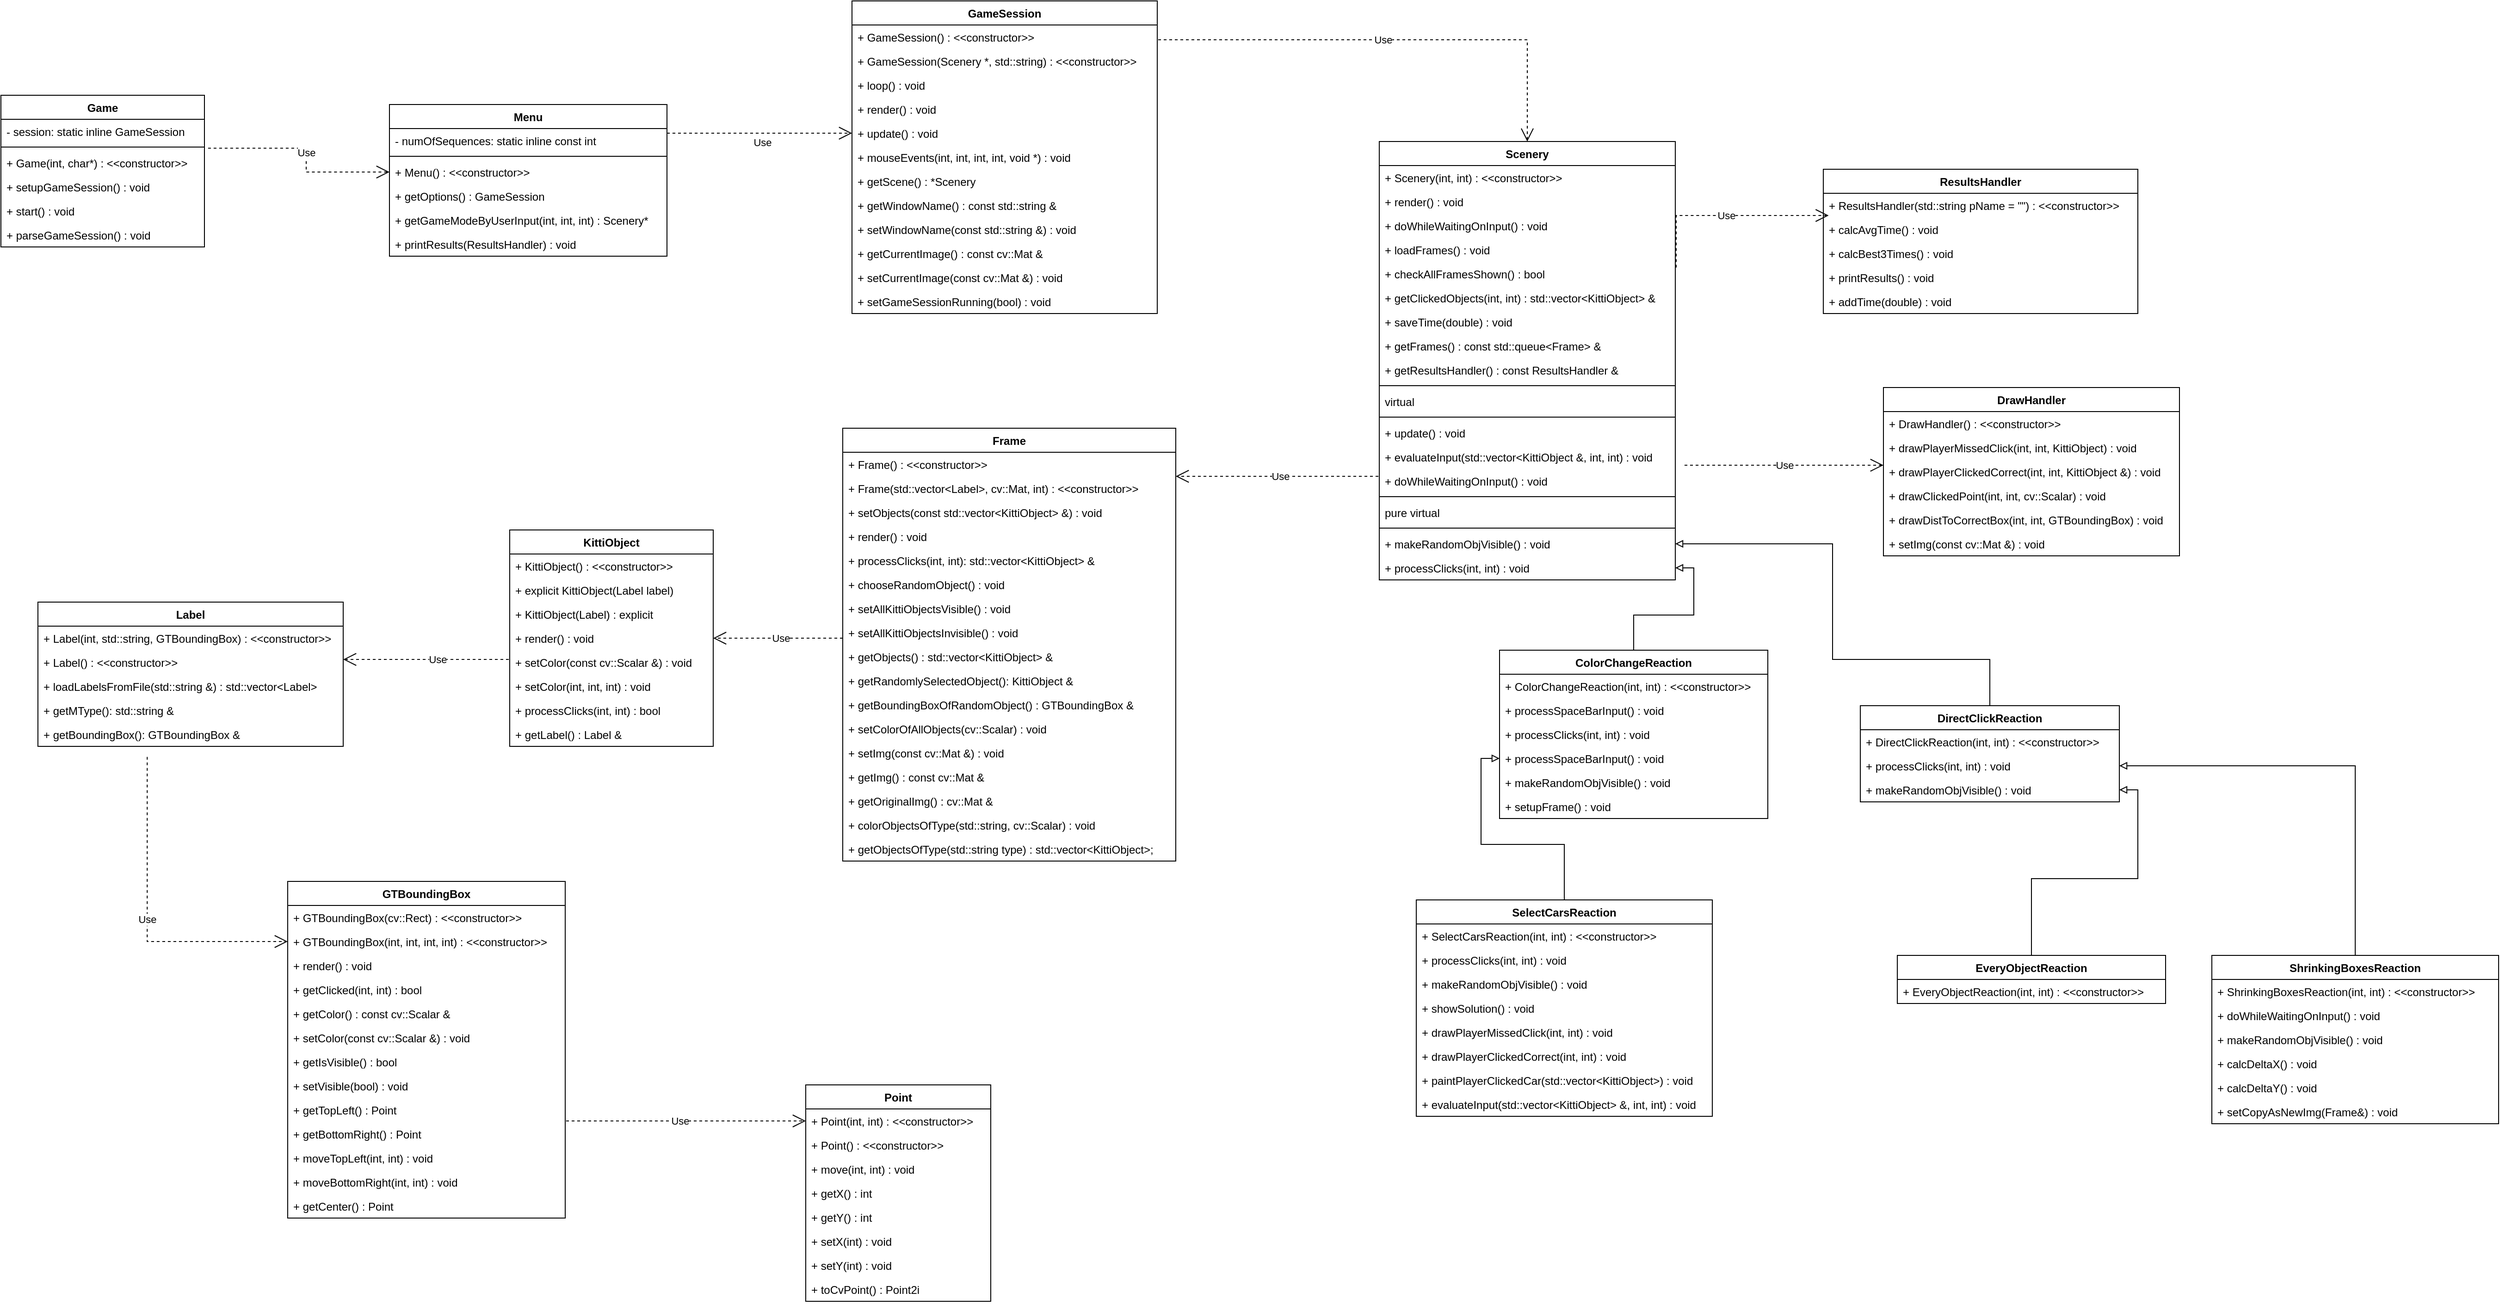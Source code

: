 <mxfile>
    <diagram id="x6piOwpeMdXFLb7wN4Yk" name="Page-1">
        <mxGraphModel dx="4723" dy="2793" grid="1" gridSize="10" guides="1" tooltips="1" connect="1" arrows="1" fold="1" page="1" pageScale="1" pageWidth="850" pageHeight="1100" math="0" shadow="0">
            <root>
                <mxCell id="0"/>
                <mxCell id="1" parent="0"/>
                <mxCell id="378" value="Game" style="swimlane;fontStyle=1;childLayout=stackLayout;horizontal=1;startSize=26;horizontalStack=0;resizeParent=1;resizeParentMax=0;resizeLast=0;collapsible=1;marginBottom=0;" parent="1" vertex="1">
                    <mxGeometry x="-780" y="390" width="220" height="164" as="geometry"/>
                </mxCell>
                <mxCell id="379" value="- session: static inline GameSession" style="text;strokeColor=none;fillColor=none;align=left;verticalAlign=top;spacingLeft=4;spacingRight=4;overflow=hidden;rotatable=0;points=[[0,0.5],[1,0.5]];portConstraint=eastwest;" parent="378" vertex="1">
                    <mxGeometry y="26" width="220" height="26" as="geometry"/>
                </mxCell>
                <mxCell id="380" value="" style="line;strokeWidth=1;fillColor=none;align=left;verticalAlign=middle;spacingTop=-1;spacingLeft=3;spacingRight=3;rotatable=0;labelPosition=right;points=[];portConstraint=eastwest;" parent="378" vertex="1">
                    <mxGeometry y="52" width="220" height="8" as="geometry"/>
                </mxCell>
                <mxCell id="381" value="+ Game(int, char*) : &lt;&lt;constructor&gt;&gt;" style="text;strokeColor=none;fillColor=none;align=left;verticalAlign=top;spacingLeft=4;spacingRight=4;overflow=hidden;rotatable=0;points=[[0,0.5],[1,0.5]];portConstraint=eastwest;" parent="378" vertex="1">
                    <mxGeometry y="60" width="220" height="26" as="geometry"/>
                </mxCell>
                <mxCell id="382" value="+ setupGameSession() : void" style="text;strokeColor=none;fillColor=none;align=left;verticalAlign=top;spacingLeft=4;spacingRight=4;overflow=hidden;rotatable=0;points=[[0,0.5],[1,0.5]];portConstraint=eastwest;" parent="378" vertex="1">
                    <mxGeometry y="86" width="220" height="26" as="geometry"/>
                </mxCell>
                <mxCell id="383" value="+ start() : void" style="text;strokeColor=none;fillColor=none;align=left;verticalAlign=top;spacingLeft=4;spacingRight=4;overflow=hidden;rotatable=0;points=[[0,0.5],[1,0.5]];portConstraint=eastwest;" parent="378" vertex="1">
                    <mxGeometry y="112" width="220" height="26" as="geometry"/>
                </mxCell>
                <mxCell id="384" value="+ parseGameSession() : void" style="text;strokeColor=none;fillColor=none;align=left;verticalAlign=top;spacingLeft=4;spacingRight=4;overflow=hidden;rotatable=0;points=[[0,0.5],[1,0.5]];portConstraint=eastwest;" parent="378" vertex="1">
                    <mxGeometry y="138" width="220" height="26" as="geometry"/>
                </mxCell>
                <mxCell id="385" value="GameSession  " style="swimlane;fontStyle=1;childLayout=stackLayout;horizontal=1;startSize=26;horizontalStack=0;resizeParent=1;resizeParentMax=0;resizeLast=0;collapsible=1;marginBottom=0;" parent="1" vertex="1">
                    <mxGeometry x="140" y="288" width="330" height="338" as="geometry"/>
                </mxCell>
                <mxCell id="386" value="+ GameSession() : &lt;&lt;constructor&gt;&gt;" style="text;strokeColor=none;fillColor=none;align=left;verticalAlign=top;spacingLeft=4;spacingRight=4;overflow=hidden;rotatable=0;points=[[0,0.5],[1,0.5]];portConstraint=eastwest;" parent="385" vertex="1">
                    <mxGeometry y="26" width="330" height="26" as="geometry"/>
                </mxCell>
                <mxCell id="387" value="+ GameSession(Scenery *, std::string) : &lt;&lt;constructor&gt;&gt;" style="text;strokeColor=none;fillColor=none;align=left;verticalAlign=top;spacingLeft=4;spacingRight=4;overflow=hidden;rotatable=0;points=[[0,0.5],[1,0.5]];portConstraint=eastwest;" parent="385" vertex="1">
                    <mxGeometry y="52" width="330" height="26" as="geometry"/>
                </mxCell>
                <mxCell id="388" value="+ loop() : void" style="text;strokeColor=none;fillColor=none;align=left;verticalAlign=top;spacingLeft=4;spacingRight=4;overflow=hidden;rotatable=0;points=[[0,0.5],[1,0.5]];portConstraint=eastwest;" parent="385" vertex="1">
                    <mxGeometry y="78" width="330" height="26" as="geometry"/>
                </mxCell>
                <mxCell id="389" value="+ render() : void" style="text;strokeColor=none;fillColor=none;align=left;verticalAlign=top;spacingLeft=4;spacingRight=4;overflow=hidden;rotatable=0;points=[[0,0.5],[1,0.5]];portConstraint=eastwest;" parent="385" vertex="1">
                    <mxGeometry y="104" width="330" height="26" as="geometry"/>
                </mxCell>
                <mxCell id="390" value="+ update() : void" style="text;strokeColor=none;fillColor=none;align=left;verticalAlign=top;spacingLeft=4;spacingRight=4;overflow=hidden;rotatable=0;points=[[0,0.5],[1,0.5]];portConstraint=eastwest;" parent="385" vertex="1">
                    <mxGeometry y="130" width="330" height="26" as="geometry"/>
                </mxCell>
                <mxCell id="391" value="+ mouseEvents(int, int, int, int, void *) : void" style="text;strokeColor=none;fillColor=none;align=left;verticalAlign=top;spacingLeft=4;spacingRight=4;overflow=hidden;rotatable=0;points=[[0,0.5],[1,0.5]];portConstraint=eastwest;" parent="385" vertex="1">
                    <mxGeometry y="156" width="330" height="26" as="geometry"/>
                </mxCell>
                <mxCell id="392" value="+ getScene() : *Scenery" style="text;strokeColor=none;fillColor=none;align=left;verticalAlign=top;spacingLeft=4;spacingRight=4;overflow=hidden;rotatable=0;points=[[0,0.5],[1,0.5]];portConstraint=eastwest;" parent="385" vertex="1">
                    <mxGeometry y="182" width="330" height="26" as="geometry"/>
                </mxCell>
                <mxCell id="393" value="+ getWindowName() : const std::string &amp;" style="text;strokeColor=none;fillColor=none;align=left;verticalAlign=top;spacingLeft=4;spacingRight=4;overflow=hidden;rotatable=0;points=[[0,0.5],[1,0.5]];portConstraint=eastwest;" parent="385" vertex="1">
                    <mxGeometry y="208" width="330" height="26" as="geometry"/>
                </mxCell>
                <mxCell id="394" value="+ setWindowName(const std::string &amp;) : void" style="text;strokeColor=none;fillColor=none;align=left;verticalAlign=top;spacingLeft=4;spacingRight=4;overflow=hidden;rotatable=0;points=[[0,0.5],[1,0.5]];portConstraint=eastwest;" parent="385" vertex="1">
                    <mxGeometry y="234" width="330" height="26" as="geometry"/>
                </mxCell>
                <mxCell id="395" value="+ getCurrentImage() : const cv::Mat &amp;" style="text;strokeColor=none;fillColor=none;align=left;verticalAlign=top;spacingLeft=4;spacingRight=4;overflow=hidden;rotatable=0;points=[[0,0.5],[1,0.5]];portConstraint=eastwest;" parent="385" vertex="1">
                    <mxGeometry y="260" width="330" height="26" as="geometry"/>
                </mxCell>
                <mxCell id="396" value="+ setCurrentImage(const cv::Mat &amp;) : void" style="text;strokeColor=none;fillColor=none;align=left;verticalAlign=top;spacingLeft=4;spacingRight=4;overflow=hidden;rotatable=0;points=[[0,0.5],[1,0.5]];portConstraint=eastwest;" parent="385" vertex="1">
                    <mxGeometry y="286" width="330" height="26" as="geometry"/>
                </mxCell>
                <mxCell id="397" value="+ setGameSessionRunning(bool) : void" style="text;strokeColor=none;fillColor=none;align=left;verticalAlign=top;spacingLeft=4;spacingRight=4;overflow=hidden;rotatable=0;points=[[0,0.5],[1,0.5]];portConstraint=eastwest;" parent="385" vertex="1">
                    <mxGeometry y="312" width="330" height="26" as="geometry"/>
                </mxCell>
                <mxCell id="398" value="Menu" style="swimlane;fontStyle=1;childLayout=stackLayout;horizontal=1;startSize=26;horizontalStack=0;resizeParent=1;resizeParentMax=0;resizeLast=0;collapsible=1;marginBottom=0;" parent="1" vertex="1">
                    <mxGeometry x="-360" y="400" width="300" height="164" as="geometry"/>
                </mxCell>
                <mxCell id="399" value="- numOfSequences: static inline const int" style="text;strokeColor=none;fillColor=none;align=left;verticalAlign=top;spacingLeft=4;spacingRight=4;overflow=hidden;rotatable=0;points=[[0,0.5],[1,0.5]];portConstraint=eastwest;" parent="398" vertex="1">
                    <mxGeometry y="26" width="300" height="26" as="geometry"/>
                </mxCell>
                <mxCell id="400" value="" style="line;strokeWidth=1;fillColor=none;align=left;verticalAlign=middle;spacingTop=-1;spacingLeft=3;spacingRight=3;rotatable=0;labelPosition=right;points=[];portConstraint=eastwest;" parent="398" vertex="1">
                    <mxGeometry y="52" width="300" height="8" as="geometry"/>
                </mxCell>
                <mxCell id="401" value="+ Menu() : &lt;&lt;constructor&gt;&gt;" style="text;strokeColor=none;fillColor=none;align=left;verticalAlign=top;spacingLeft=4;spacingRight=4;overflow=hidden;rotatable=0;points=[[0,0.5],[1,0.5]];portConstraint=eastwest;" parent="398" vertex="1">
                    <mxGeometry y="60" width="300" height="26" as="geometry"/>
                </mxCell>
                <mxCell id="402" value="+ getOptions() : GameSession" style="text;strokeColor=none;fillColor=none;align=left;verticalAlign=top;spacingLeft=4;spacingRight=4;overflow=hidden;rotatable=0;points=[[0,0.5],[1,0.5]];portConstraint=eastwest;" parent="398" vertex="1">
                    <mxGeometry y="86" width="300" height="26" as="geometry"/>
                </mxCell>
                <mxCell id="403" value="+ getGameModeByUserInput(int, int, int) : Scenery*" style="text;strokeColor=none;fillColor=none;align=left;verticalAlign=top;spacingLeft=4;spacingRight=4;overflow=hidden;rotatable=0;points=[[0,0.5],[1,0.5]];portConstraint=eastwest;" parent="398" vertex="1">
                    <mxGeometry y="112" width="300" height="26" as="geometry"/>
                </mxCell>
                <mxCell id="404" value="+ printResults(ResultsHandler) : void" style="text;strokeColor=none;fillColor=none;align=left;verticalAlign=top;spacingLeft=4;spacingRight=4;overflow=hidden;rotatable=0;points=[[0,0.5],[1,0.5]];portConstraint=eastwest;" parent="398" vertex="1">
                    <mxGeometry y="138" width="300" height="26" as="geometry"/>
                </mxCell>
                <mxCell id="405" value="DrawHandler" style="swimlane;fontStyle=1;childLayout=stackLayout;horizontal=1;startSize=26;horizontalStack=0;resizeParent=1;resizeParentMax=0;resizeLast=0;collapsible=1;marginBottom=0;" parent="1" vertex="1">
                    <mxGeometry x="1255" y="706" width="320" height="182" as="geometry"/>
                </mxCell>
                <mxCell id="406" value="+ DrawHandler() : &lt;&lt;constructor&gt;&gt;" style="text;strokeColor=none;fillColor=none;align=left;verticalAlign=top;spacingLeft=4;spacingRight=4;overflow=hidden;rotatable=0;points=[[0,0.5],[1,0.5]];portConstraint=eastwest;" parent="405" vertex="1">
                    <mxGeometry y="26" width="320" height="26" as="geometry"/>
                </mxCell>
                <mxCell id="407" value="+ drawPlayerMissedClick(int, int, KittiObject) : void" style="text;strokeColor=none;fillColor=none;align=left;verticalAlign=top;spacingLeft=4;spacingRight=4;overflow=hidden;rotatable=0;points=[[0,0.5],[1,0.5]];portConstraint=eastwest;" parent="405" vertex="1">
                    <mxGeometry y="52" width="320" height="26" as="geometry"/>
                </mxCell>
                <mxCell id="408" value="+ drawPlayerClickedCorrect(int, int, KittiObject &amp;) : void" style="text;strokeColor=none;fillColor=none;align=left;verticalAlign=top;spacingLeft=4;spacingRight=4;overflow=hidden;rotatable=0;points=[[0,0.5],[1,0.5]];portConstraint=eastwest;" parent="405" vertex="1">
                    <mxGeometry y="78" width="320" height="26" as="geometry"/>
                </mxCell>
                <mxCell id="409" value="+ drawClickedPoint(int, int, cv::Scalar) : void" style="text;strokeColor=none;fillColor=none;align=left;verticalAlign=top;spacingLeft=4;spacingRight=4;overflow=hidden;rotatable=0;points=[[0,0.5],[1,0.5]];portConstraint=eastwest;" parent="405" vertex="1">
                    <mxGeometry y="104" width="320" height="26" as="geometry"/>
                </mxCell>
                <mxCell id="410" value="+ drawDistToCorrectBox(int, int, GTBoundingBox) : void" style="text;strokeColor=none;fillColor=none;align=left;verticalAlign=top;spacingLeft=4;spacingRight=4;overflow=hidden;rotatable=0;points=[[0,0.5],[1,0.5]];portConstraint=eastwest;" parent="405" vertex="1">
                    <mxGeometry y="130" width="320" height="26" as="geometry"/>
                </mxCell>
                <mxCell id="411" value="+ setImg(const cv::Mat &amp;) : void" style="text;strokeColor=none;fillColor=none;align=left;verticalAlign=top;spacingLeft=4;spacingRight=4;overflow=hidden;rotatable=0;points=[[0,0.5],[1,0.5]];portConstraint=eastwest;" parent="405" vertex="1">
                    <mxGeometry y="156" width="320" height="26" as="geometry"/>
                </mxCell>
                <mxCell id="412" value="Frame" style="swimlane;fontStyle=1;childLayout=stackLayout;horizontal=1;startSize=26;horizontalStack=0;resizeParent=1;resizeParentMax=0;resizeLast=0;collapsible=1;marginBottom=0;" parent="1" vertex="1">
                    <mxGeometry x="130" y="750" width="360" height="468" as="geometry"/>
                </mxCell>
                <mxCell id="413" value="+ Frame() : &lt;&lt;constructor&gt;&gt;" style="text;strokeColor=none;fillColor=none;align=left;verticalAlign=top;spacingLeft=4;spacingRight=4;overflow=hidden;rotatable=0;points=[[0,0.5],[1,0.5]];portConstraint=eastwest;" parent="412" vertex="1">
                    <mxGeometry y="26" width="360" height="26" as="geometry"/>
                </mxCell>
                <mxCell id="414" value="+ Frame(std::vector&lt;Label&gt;, cv::Mat, int) : &lt;&lt;constructor&gt;&gt;" style="text;strokeColor=none;fillColor=none;align=left;verticalAlign=top;spacingLeft=4;spacingRight=4;overflow=hidden;rotatable=0;points=[[0,0.5],[1,0.5]];portConstraint=eastwest;" parent="412" vertex="1">
                    <mxGeometry y="52" width="360" height="26" as="geometry"/>
                </mxCell>
                <mxCell id="415" value="+ setObjects(const std::vector&lt;KittiObject&gt; &amp;) : void" style="text;strokeColor=none;fillColor=none;align=left;verticalAlign=top;spacingLeft=4;spacingRight=4;overflow=hidden;rotatable=0;points=[[0,0.5],[1,0.5]];portConstraint=eastwest;" parent="412" vertex="1">
                    <mxGeometry y="78" width="360" height="26" as="geometry"/>
                </mxCell>
                <mxCell id="416" value="+ render() : void" style="text;strokeColor=none;fillColor=none;align=left;verticalAlign=top;spacingLeft=4;spacingRight=4;overflow=hidden;rotatable=0;points=[[0,0.5],[1,0.5]];portConstraint=eastwest;" parent="412" vertex="1">
                    <mxGeometry y="104" width="360" height="26" as="geometry"/>
                </mxCell>
                <mxCell id="417" value="+ processClicks(int, int): std::vector&lt;KittiObject&gt; &amp;" style="text;strokeColor=none;fillColor=none;align=left;verticalAlign=top;spacingLeft=4;spacingRight=4;overflow=hidden;rotatable=0;points=[[0,0.5],[1,0.5]];portConstraint=eastwest;" parent="412" vertex="1">
                    <mxGeometry y="130" width="360" height="26" as="geometry"/>
                </mxCell>
                <mxCell id="418" value="+ chooseRandomObject() : void" style="text;strokeColor=none;fillColor=none;align=left;verticalAlign=top;spacingLeft=4;spacingRight=4;overflow=hidden;rotatable=0;points=[[0,0.5],[1,0.5]];portConstraint=eastwest;" parent="412" vertex="1">
                    <mxGeometry y="156" width="360" height="26" as="geometry"/>
                </mxCell>
                <mxCell id="419" value="+ setAllKittiObjectsVisible() : void" style="text;strokeColor=none;fillColor=none;align=left;verticalAlign=top;spacingLeft=4;spacingRight=4;overflow=hidden;rotatable=0;points=[[0,0.5],[1,0.5]];portConstraint=eastwest;" parent="412" vertex="1">
                    <mxGeometry y="182" width="360" height="26" as="geometry"/>
                </mxCell>
                <mxCell id="420" value="+ setAllKittiObjectsInvisible() : void" style="text;strokeColor=none;fillColor=none;align=left;verticalAlign=top;spacingLeft=4;spacingRight=4;overflow=hidden;rotatable=0;points=[[0,0.5],[1,0.5]];portConstraint=eastwest;" parent="412" vertex="1">
                    <mxGeometry y="208" width="360" height="26" as="geometry"/>
                </mxCell>
                <mxCell id="421" value="+ getObjects() : std::vector&lt;KittiObject&gt; &amp;" style="text;strokeColor=none;fillColor=none;align=left;verticalAlign=top;spacingLeft=4;spacingRight=4;overflow=hidden;rotatable=0;points=[[0,0.5],[1,0.5]];portConstraint=eastwest;" parent="412" vertex="1">
                    <mxGeometry y="234" width="360" height="26" as="geometry"/>
                </mxCell>
                <mxCell id="422" value="+ getRandomlySelectedObject(): KittiObject &amp;" style="text;strokeColor=none;fillColor=none;align=left;verticalAlign=top;spacingLeft=4;spacingRight=4;overflow=hidden;rotatable=0;points=[[0,0.5],[1,0.5]];portConstraint=eastwest;" parent="412" vertex="1">
                    <mxGeometry y="260" width="360" height="26" as="geometry"/>
                </mxCell>
                <mxCell id="423" value="+ getBoundingBoxOfRandomObject() : GTBoundingBox &amp;" style="text;strokeColor=none;fillColor=none;align=left;verticalAlign=top;spacingLeft=4;spacingRight=4;overflow=hidden;rotatable=0;points=[[0,0.5],[1,0.5]];portConstraint=eastwest;" parent="412" vertex="1">
                    <mxGeometry y="286" width="360" height="26" as="geometry"/>
                </mxCell>
                <mxCell id="424" value="+ setColorOfAllObjects(cv::Scalar) : void" style="text;strokeColor=none;fillColor=none;align=left;verticalAlign=top;spacingLeft=4;spacingRight=4;overflow=hidden;rotatable=0;points=[[0,0.5],[1,0.5]];portConstraint=eastwest;" parent="412" vertex="1">
                    <mxGeometry y="312" width="360" height="26" as="geometry"/>
                </mxCell>
                <mxCell id="425" value="+ setImg(const cv::Mat &amp;) : void" style="text;strokeColor=none;fillColor=none;align=left;verticalAlign=top;spacingLeft=4;spacingRight=4;overflow=hidden;rotatable=0;points=[[0,0.5],[1,0.5]];portConstraint=eastwest;" parent="412" vertex="1">
                    <mxGeometry y="338" width="360" height="26" as="geometry"/>
                </mxCell>
                <mxCell id="426" value="+ getImg() : const cv::Mat &amp;" style="text;strokeColor=none;fillColor=none;align=left;verticalAlign=top;spacingLeft=4;spacingRight=4;overflow=hidden;rotatable=0;points=[[0,0.5],[1,0.5]];portConstraint=eastwest;" parent="412" vertex="1">
                    <mxGeometry y="364" width="360" height="26" as="geometry"/>
                </mxCell>
                <mxCell id="427" value="+ getOriginalImg() : cv::Mat &amp;" style="text;strokeColor=none;fillColor=none;align=left;verticalAlign=top;spacingLeft=4;spacingRight=4;overflow=hidden;rotatable=0;points=[[0,0.5],[1,0.5]];portConstraint=eastwest;" parent="412" vertex="1">
                    <mxGeometry y="390" width="360" height="26" as="geometry"/>
                </mxCell>
                <mxCell id="428" value="+ colorObjectsOfType(std::string, cv::Scalar) : void" style="text;strokeColor=none;fillColor=none;align=left;verticalAlign=top;spacingLeft=4;spacingRight=4;overflow=hidden;rotatable=0;points=[[0,0.5],[1,0.5]];portConstraint=eastwest;" parent="412" vertex="1">
                    <mxGeometry y="416" width="360" height="26" as="geometry"/>
                </mxCell>
                <mxCell id="429" value="+ getObjectsOfType(std::string type) : std::vector&lt;KittiObject&gt;;" style="text;strokeColor=none;fillColor=none;align=left;verticalAlign=top;spacingLeft=4;spacingRight=4;overflow=hidden;rotatable=0;points=[[0,0.5],[1,0.5]];portConstraint=eastwest;" parent="412" vertex="1">
                    <mxGeometry y="442" width="360" height="26" as="geometry"/>
                </mxCell>
                <mxCell id="430" value="KittiObject" style="swimlane;fontStyle=1;childLayout=stackLayout;horizontal=1;startSize=26;horizontalStack=0;resizeParent=1;resizeParentMax=0;resizeLast=0;collapsible=1;marginBottom=0;" parent="1" vertex="1">
                    <mxGeometry x="-230" y="860" width="220" height="234" as="geometry"/>
                </mxCell>
                <mxCell id="431" value="+ KittiObject() : &lt;&lt;constructor&gt;&gt;" style="text;strokeColor=none;fillColor=none;align=left;verticalAlign=top;spacingLeft=4;spacingRight=4;overflow=hidden;rotatable=0;points=[[0,0.5],[1,0.5]];portConstraint=eastwest;" parent="430" vertex="1">
                    <mxGeometry y="26" width="220" height="26" as="geometry"/>
                </mxCell>
                <mxCell id="432" value="+ explicit KittiObject(Label label)" style="text;strokeColor=none;fillColor=none;align=left;verticalAlign=top;spacingLeft=4;spacingRight=4;overflow=hidden;rotatable=0;points=[[0,0.5],[1,0.5]];portConstraint=eastwest;" parent="430" vertex="1">
                    <mxGeometry y="52" width="220" height="26" as="geometry"/>
                </mxCell>
                <mxCell id="433" value="+ KittiObject(Label) : explicit" style="text;strokeColor=none;fillColor=none;align=left;verticalAlign=top;spacingLeft=4;spacingRight=4;overflow=hidden;rotatable=0;points=[[0,0.5],[1,0.5]];portConstraint=eastwest;" parent="430" vertex="1">
                    <mxGeometry y="78" width="220" height="26" as="geometry"/>
                </mxCell>
                <mxCell id="434" value="+ render() : void" style="text;strokeColor=none;fillColor=none;align=left;verticalAlign=top;spacingLeft=4;spacingRight=4;overflow=hidden;rotatable=0;points=[[0,0.5],[1,0.5]];portConstraint=eastwest;" parent="430" vertex="1">
                    <mxGeometry y="104" width="220" height="26" as="geometry"/>
                </mxCell>
                <mxCell id="435" value="+ setColor(const cv::Scalar &amp;) : void" style="text;strokeColor=none;fillColor=none;align=left;verticalAlign=top;spacingLeft=4;spacingRight=4;overflow=hidden;rotatable=0;points=[[0,0.5],[1,0.5]];portConstraint=eastwest;" parent="430" vertex="1">
                    <mxGeometry y="130" width="220" height="26" as="geometry"/>
                </mxCell>
                <mxCell id="436" value="+ setColor(int, int, int) : void" style="text;strokeColor=none;fillColor=none;align=left;verticalAlign=top;spacingLeft=4;spacingRight=4;overflow=hidden;rotatable=0;points=[[0,0.5],[1,0.5]];portConstraint=eastwest;" parent="430" vertex="1">
                    <mxGeometry y="156" width="220" height="26" as="geometry"/>
                </mxCell>
                <mxCell id="437" value="+ processClicks(int, int) : bool" style="text;strokeColor=none;fillColor=none;align=left;verticalAlign=top;spacingLeft=4;spacingRight=4;overflow=hidden;rotatable=0;points=[[0,0.5],[1,0.5]];portConstraint=eastwest;" parent="430" vertex="1">
                    <mxGeometry y="182" width="220" height="26" as="geometry"/>
                </mxCell>
                <mxCell id="438" value="+ getLabel() : Label &amp;" style="text;strokeColor=none;fillColor=none;align=left;verticalAlign=top;spacingLeft=4;spacingRight=4;overflow=hidden;rotatable=0;points=[[0,0.5],[1,0.5]];portConstraint=eastwest;" parent="430" vertex="1">
                    <mxGeometry y="208" width="220" height="26" as="geometry"/>
                </mxCell>
                <mxCell id="439" value="ResultsHandler" style="swimlane;fontStyle=1;childLayout=stackLayout;horizontal=1;startSize=26;horizontalStack=0;resizeParent=1;resizeParentMax=0;resizeLast=0;collapsible=1;marginBottom=0;" parent="1" vertex="1">
                    <mxGeometry x="1190" y="470" width="340" height="156" as="geometry"/>
                </mxCell>
                <mxCell id="440" value="+ ResultsHandler(std::string pName = &quot;&quot;) : &lt;&lt;constructor&gt;&gt;" style="text;strokeColor=none;fillColor=none;align=left;verticalAlign=top;spacingLeft=4;spacingRight=4;overflow=hidden;rotatable=0;points=[[0,0.5],[1,0.5]];portConstraint=eastwest;" parent="439" vertex="1">
                    <mxGeometry y="26" width="340" height="26" as="geometry"/>
                </mxCell>
                <mxCell id="441" value="+ calcAvgTime() : void" style="text;strokeColor=none;fillColor=none;align=left;verticalAlign=top;spacingLeft=4;spacingRight=4;overflow=hidden;rotatable=0;points=[[0,0.5],[1,0.5]];portConstraint=eastwest;" parent="439" vertex="1">
                    <mxGeometry y="52" width="340" height="26" as="geometry"/>
                </mxCell>
                <mxCell id="442" value="+ calcBest3Times() : void" style="text;strokeColor=none;fillColor=none;align=left;verticalAlign=top;spacingLeft=4;spacingRight=4;overflow=hidden;rotatable=0;points=[[0,0.5],[1,0.5]];portConstraint=eastwest;" parent="439" vertex="1">
                    <mxGeometry y="78" width="340" height="26" as="geometry"/>
                </mxCell>
                <mxCell id="443" value="+ printResults() : void" style="text;strokeColor=none;fillColor=none;align=left;verticalAlign=top;spacingLeft=4;spacingRight=4;overflow=hidden;rotatable=0;points=[[0,0.5],[1,0.5]];portConstraint=eastwest;" parent="439" vertex="1">
                    <mxGeometry y="104" width="340" height="26" as="geometry"/>
                </mxCell>
                <mxCell id="444" value="+ addTime(double) : void" style="text;strokeColor=none;fillColor=none;align=left;verticalAlign=top;spacingLeft=4;spacingRight=4;overflow=hidden;rotatable=0;points=[[0,0.5],[1,0.5]];portConstraint=eastwest;" parent="439" vertex="1">
                    <mxGeometry y="130" width="340" height="26" as="geometry"/>
                </mxCell>
                <mxCell id="445" value="Scenery" style="swimlane;fontStyle=1;childLayout=stackLayout;horizontal=1;startSize=26;horizontalStack=0;resizeParent=1;resizeParentMax=0;resizeLast=0;collapsible=1;marginBottom=0;" parent="1" vertex="1">
                    <mxGeometry x="710" y="440" width="320" height="474" as="geometry"/>
                </mxCell>
                <mxCell id="446" value="+ Scenery(int, int) : &lt;&lt;constructor&gt;&gt;" style="text;strokeColor=none;fillColor=none;align=left;verticalAlign=top;spacingLeft=4;spacingRight=4;overflow=hidden;rotatable=0;points=[[0,0.5],[1,0.5]];portConstraint=eastwest;" parent="445" vertex="1">
                    <mxGeometry y="26" width="320" height="26" as="geometry"/>
                </mxCell>
                <mxCell id="447" value="+ render() : void" style="text;strokeColor=none;fillColor=none;align=left;verticalAlign=top;spacingLeft=4;spacingRight=4;overflow=hidden;rotatable=0;points=[[0,0.5],[1,0.5]];portConstraint=eastwest;" parent="445" vertex="1">
                    <mxGeometry y="52" width="320" height="26" as="geometry"/>
                </mxCell>
                <mxCell id="448" value="+ doWhileWaitingOnInput() : void" style="text;strokeColor=none;fillColor=none;align=left;verticalAlign=top;spacingLeft=4;spacingRight=4;overflow=hidden;rotatable=0;points=[[0,0.5],[1,0.5]];portConstraint=eastwest;" parent="445" vertex="1">
                    <mxGeometry y="78" width="320" height="26" as="geometry"/>
                </mxCell>
                <mxCell id="449" value="+ loadFrames() : void" style="text;strokeColor=none;fillColor=none;align=left;verticalAlign=top;spacingLeft=4;spacingRight=4;overflow=hidden;rotatable=0;points=[[0,0.5],[1,0.5]];portConstraint=eastwest;" parent="445" vertex="1">
                    <mxGeometry y="104" width="320" height="26" as="geometry"/>
                </mxCell>
                <mxCell id="450" value="+ checkAllFramesShown() : bool" style="text;strokeColor=none;fillColor=none;align=left;verticalAlign=top;spacingLeft=4;spacingRight=4;overflow=hidden;rotatable=0;points=[[0,0.5],[1,0.5]];portConstraint=eastwest;" parent="445" vertex="1">
                    <mxGeometry y="130" width="320" height="26" as="geometry"/>
                </mxCell>
                <mxCell id="451" value="+ getClickedObjects(int, int) : std::vector&lt;KittiObject&gt; &amp;" style="text;strokeColor=none;fillColor=none;align=left;verticalAlign=top;spacingLeft=4;spacingRight=4;overflow=hidden;rotatable=0;points=[[0,0.5],[1,0.5]];portConstraint=eastwest;" parent="445" vertex="1">
                    <mxGeometry y="156" width="320" height="26" as="geometry"/>
                </mxCell>
                <mxCell id="452" value="+ saveTime(double) : void" style="text;strokeColor=none;fillColor=none;align=left;verticalAlign=top;spacingLeft=4;spacingRight=4;overflow=hidden;rotatable=0;points=[[0,0.5],[1,0.5]];portConstraint=eastwest;" parent="445" vertex="1">
                    <mxGeometry y="182" width="320" height="26" as="geometry"/>
                </mxCell>
                <mxCell id="453" value="+ getFrames() : const std::queue&lt;Frame&gt; &amp;" style="text;strokeColor=none;fillColor=none;align=left;verticalAlign=top;spacingLeft=4;spacingRight=4;overflow=hidden;rotatable=0;points=[[0,0.5],[1,0.5]];portConstraint=eastwest;" parent="445" vertex="1">
                    <mxGeometry y="208" width="320" height="26" as="geometry"/>
                </mxCell>
                <mxCell id="454" value="+ getResultsHandler() : const ResultsHandler &amp;" style="text;strokeColor=none;fillColor=none;align=left;verticalAlign=top;spacingLeft=4;spacingRight=4;overflow=hidden;rotatable=0;points=[[0,0.5],[1,0.5]];portConstraint=eastwest;" parent="445" vertex="1">
                    <mxGeometry y="234" width="320" height="26" as="geometry"/>
                </mxCell>
                <mxCell id="455" value="" style="line;strokeWidth=1;fillColor=none;align=left;verticalAlign=middle;spacingTop=-1;spacingLeft=3;spacingRight=3;rotatable=0;labelPosition=right;points=[];portConstraint=eastwest;" parent="445" vertex="1">
                    <mxGeometry y="260" width="320" height="8" as="geometry"/>
                </mxCell>
                <mxCell id="456" value="virtual" style="text;strokeColor=none;fillColor=none;align=left;verticalAlign=top;spacingLeft=4;spacingRight=4;overflow=hidden;rotatable=0;points=[[0,0.5],[1,0.5]];portConstraint=eastwest;" parent="445" vertex="1">
                    <mxGeometry y="268" width="320" height="26" as="geometry"/>
                </mxCell>
                <mxCell id="457" value="" style="line;strokeWidth=1;fillColor=none;align=left;verticalAlign=middle;spacingTop=-1;spacingLeft=3;spacingRight=3;rotatable=0;labelPosition=right;points=[];portConstraint=eastwest;" parent="445" vertex="1">
                    <mxGeometry y="294" width="320" height="8" as="geometry"/>
                </mxCell>
                <mxCell id="458" value="+ update() : void" style="text;strokeColor=none;fillColor=none;align=left;verticalAlign=top;spacingLeft=4;spacingRight=4;overflow=hidden;rotatable=0;points=[[0,0.5],[1,0.5]];portConstraint=eastwest;" parent="445" vertex="1">
                    <mxGeometry y="302" width="320" height="26" as="geometry"/>
                </mxCell>
                <mxCell id="459" value="+ evaluateInput(std::vector&lt;KittiObject &amp;, int, int) : void" style="text;strokeColor=none;fillColor=none;align=left;verticalAlign=top;spacingLeft=4;spacingRight=4;overflow=hidden;rotatable=0;points=[[0,0.5],[1,0.5]];portConstraint=eastwest;" parent="445" vertex="1">
                    <mxGeometry y="328" width="320" height="26" as="geometry"/>
                </mxCell>
                <mxCell id="460" value="+ doWhileWaitingOnInput() : void" style="text;strokeColor=none;fillColor=none;align=left;verticalAlign=top;spacingLeft=4;spacingRight=4;overflow=hidden;rotatable=0;points=[[0,0.5],[1,0.5]];portConstraint=eastwest;" parent="445" vertex="1">
                    <mxGeometry y="354" width="320" height="26" as="geometry"/>
                </mxCell>
                <mxCell id="461" value="" style="line;strokeWidth=1;fillColor=none;align=left;verticalAlign=middle;spacingTop=-1;spacingLeft=3;spacingRight=3;rotatable=0;labelPosition=right;points=[];portConstraint=eastwest;" parent="445" vertex="1">
                    <mxGeometry y="380" width="320" height="8" as="geometry"/>
                </mxCell>
                <mxCell id="462" value="pure virtual" style="text;strokeColor=none;fillColor=none;align=left;verticalAlign=top;spacingLeft=4;spacingRight=4;overflow=hidden;rotatable=0;points=[[0,0.5],[1,0.5]];portConstraint=eastwest;" parent="445" vertex="1">
                    <mxGeometry y="388" width="320" height="26" as="geometry"/>
                </mxCell>
                <mxCell id="463" value="" style="line;strokeWidth=1;fillColor=none;align=left;verticalAlign=middle;spacingTop=-1;spacingLeft=3;spacingRight=3;rotatable=0;labelPosition=right;points=[];portConstraint=eastwest;" parent="445" vertex="1">
                    <mxGeometry y="414" width="320" height="8" as="geometry"/>
                </mxCell>
                <mxCell id="464" value="+ makeRandomObjVisible() : void" style="text;strokeColor=none;fillColor=none;align=left;verticalAlign=top;spacingLeft=4;spacingRight=4;overflow=hidden;rotatable=0;points=[[0,0.5],[1,0.5]];portConstraint=eastwest;" parent="445" vertex="1">
                    <mxGeometry y="422" width="320" height="26" as="geometry"/>
                </mxCell>
                <mxCell id="465" value="+ processClicks(int, int) : void" style="text;strokeColor=none;fillColor=none;align=left;verticalAlign=top;spacingLeft=4;spacingRight=4;overflow=hidden;rotatable=0;points=[[0,0.5],[1,0.5]];portConstraint=eastwest;" parent="445" vertex="1">
                    <mxGeometry y="448" width="320" height="26" as="geometry"/>
                </mxCell>
                <mxCell id="466" value="ColorChangeReaction  " style="swimlane;fontStyle=1;childLayout=stackLayout;horizontal=1;startSize=26;horizontalStack=0;resizeParent=1;resizeParentMax=0;resizeLast=0;collapsible=1;marginBottom=0;" parent="1" vertex="1">
                    <mxGeometry x="840" y="990" width="290" height="182" as="geometry"/>
                </mxCell>
                <mxCell id="467" value="+ ColorChangeReaction(int, int) : &lt;&lt;constructor&gt;&gt;" style="text;strokeColor=none;fillColor=none;align=left;verticalAlign=top;spacingLeft=4;spacingRight=4;overflow=hidden;rotatable=0;points=[[0,0.5],[1,0.5]];portConstraint=eastwest;" parent="466" vertex="1">
                    <mxGeometry y="26" width="290" height="26" as="geometry"/>
                </mxCell>
                <mxCell id="468" value="+ processSpaceBarInput() : void" style="text;strokeColor=none;fillColor=none;align=left;verticalAlign=top;spacingLeft=4;spacingRight=4;overflow=hidden;rotatable=0;points=[[0,0.5],[1,0.5]];portConstraint=eastwest;" parent="466" vertex="1">
                    <mxGeometry y="52" width="290" height="26" as="geometry"/>
                </mxCell>
                <mxCell id="469" value="+ processClicks(int, int) : void" style="text;strokeColor=none;fillColor=none;align=left;verticalAlign=top;spacingLeft=4;spacingRight=4;overflow=hidden;rotatable=0;points=[[0,0.5],[1,0.5]];portConstraint=eastwest;" parent="466" vertex="1">
                    <mxGeometry y="78" width="290" height="26" as="geometry"/>
                </mxCell>
                <mxCell id="470" value="+ processSpaceBarInput() : void" style="text;strokeColor=none;fillColor=none;align=left;verticalAlign=top;spacingLeft=4;spacingRight=4;overflow=hidden;rotatable=0;points=[[0,0.5],[1,0.5]];portConstraint=eastwest;" parent="466" vertex="1">
                    <mxGeometry y="104" width="290" height="26" as="geometry"/>
                </mxCell>
                <mxCell id="471" value="+ makeRandomObjVisible() : void" style="text;strokeColor=none;fillColor=none;align=left;verticalAlign=top;spacingLeft=4;spacingRight=4;overflow=hidden;rotatable=0;points=[[0,0.5],[1,0.5]];portConstraint=eastwest;" parent="466" vertex="1">
                    <mxGeometry y="130" width="290" height="26" as="geometry"/>
                </mxCell>
                <mxCell id="472" value="+ setupFrame() : void" style="text;strokeColor=none;fillColor=none;align=left;verticalAlign=top;spacingLeft=4;spacingRight=4;overflow=hidden;rotatable=0;points=[[0,0.5],[1,0.5]];portConstraint=eastwest;" parent="466" vertex="1">
                    <mxGeometry y="156" width="290" height="26" as="geometry"/>
                </mxCell>
                <mxCell id="473" value="DirectClickReaction" style="swimlane;fontStyle=1;childLayout=stackLayout;horizontal=1;startSize=26;horizontalStack=0;resizeParent=1;resizeParentMax=0;resizeLast=0;collapsible=1;marginBottom=0;" parent="1" vertex="1">
                    <mxGeometry x="1230" y="1050" width="280" height="104" as="geometry"/>
                </mxCell>
                <mxCell id="474" value="+ DirectClickReaction(int, int) : &lt;&lt;constructor&gt;&gt;" style="text;strokeColor=none;fillColor=none;align=left;verticalAlign=top;spacingLeft=4;spacingRight=4;overflow=hidden;rotatable=0;points=[[0,0.5],[1,0.5]];portConstraint=eastwest;" parent="473" vertex="1">
                    <mxGeometry y="26" width="280" height="26" as="geometry"/>
                </mxCell>
                <mxCell id="475" value="+ processClicks(int, int) : void" style="text;strokeColor=none;fillColor=none;align=left;verticalAlign=top;spacingLeft=4;spacingRight=4;overflow=hidden;rotatable=0;points=[[0,0.5],[1,0.5]];portConstraint=eastwest;" parent="473" vertex="1">
                    <mxGeometry y="52" width="280" height="26" as="geometry"/>
                </mxCell>
                <mxCell id="476" value="+ makeRandomObjVisible() : void" style="text;strokeColor=none;fillColor=none;align=left;verticalAlign=top;spacingLeft=4;spacingRight=4;overflow=hidden;rotatable=0;points=[[0,0.5],[1,0.5]];portConstraint=eastwest;" parent="473" vertex="1">
                    <mxGeometry y="78" width="280" height="26" as="geometry"/>
                </mxCell>
                <mxCell id="477" value="EveryObjectReaction" style="swimlane;fontStyle=1;childLayout=stackLayout;horizontal=1;startSize=26;horizontalStack=0;resizeParent=1;resizeParentMax=0;resizeLast=0;collapsible=1;marginBottom=0;" parent="1" vertex="1">
                    <mxGeometry x="1270" y="1320" width="290" height="52" as="geometry"/>
                </mxCell>
                <mxCell id="478" value="+ EveryObjectReaction(int, int) : &lt;&lt;constructor&gt;&gt;" style="text;strokeColor=none;fillColor=none;align=left;verticalAlign=top;spacingLeft=4;spacingRight=4;overflow=hidden;rotatable=0;points=[[0,0.5],[1,0.5]];portConstraint=eastwest;" parent="477" vertex="1">
                    <mxGeometry y="26" width="290" height="26" as="geometry"/>
                </mxCell>
                <mxCell id="479" value="SelectCarsReaction" style="swimlane;fontStyle=1;childLayout=stackLayout;horizontal=1;startSize=26;horizontalStack=0;resizeParent=1;resizeParentMax=0;resizeLast=0;collapsible=1;marginBottom=0;" parent="1" vertex="1">
                    <mxGeometry x="750" y="1260" width="320" height="234" as="geometry"/>
                </mxCell>
                <mxCell id="480" value="+ SelectCarsReaction(int, int) : &lt;&lt;constructor&gt;&gt;" style="text;strokeColor=none;fillColor=none;align=left;verticalAlign=top;spacingLeft=4;spacingRight=4;overflow=hidden;rotatable=0;points=[[0,0.5],[1,0.5]];portConstraint=eastwest;" parent="479" vertex="1">
                    <mxGeometry y="26" width="320" height="26" as="geometry"/>
                </mxCell>
                <mxCell id="481" value="+ processClicks(int, int) : void" style="text;strokeColor=none;fillColor=none;align=left;verticalAlign=top;spacingLeft=4;spacingRight=4;overflow=hidden;rotatable=0;points=[[0,0.5],[1,0.5]];portConstraint=eastwest;" parent="479" vertex="1">
                    <mxGeometry y="52" width="320" height="26" as="geometry"/>
                </mxCell>
                <mxCell id="482" value="+ makeRandomObjVisible() : void" style="text;strokeColor=none;fillColor=none;align=left;verticalAlign=top;spacingLeft=4;spacingRight=4;overflow=hidden;rotatable=0;points=[[0,0.5],[1,0.5]];portConstraint=eastwest;" parent="479" vertex="1">
                    <mxGeometry y="78" width="320" height="26" as="geometry"/>
                </mxCell>
                <mxCell id="483" value="+ showSolution() : void" style="text;strokeColor=none;fillColor=none;align=left;verticalAlign=top;spacingLeft=4;spacingRight=4;overflow=hidden;rotatable=0;points=[[0,0.5],[1,0.5]];portConstraint=eastwest;" parent="479" vertex="1">
                    <mxGeometry y="104" width="320" height="26" as="geometry"/>
                </mxCell>
                <mxCell id="484" value="+ drawPlayerMissedClick(int, int) : void" style="text;strokeColor=none;fillColor=none;align=left;verticalAlign=top;spacingLeft=4;spacingRight=4;overflow=hidden;rotatable=0;points=[[0,0.5],[1,0.5]];portConstraint=eastwest;" parent="479" vertex="1">
                    <mxGeometry y="130" width="320" height="26" as="geometry"/>
                </mxCell>
                <mxCell id="485" value="+ drawPlayerClickedCorrect(int, int) : void" style="text;strokeColor=none;fillColor=none;align=left;verticalAlign=top;spacingLeft=4;spacingRight=4;overflow=hidden;rotatable=0;points=[[0,0.5],[1,0.5]];portConstraint=eastwest;" parent="479" vertex="1">
                    <mxGeometry y="156" width="320" height="26" as="geometry"/>
                </mxCell>
                <mxCell id="486" value="+ paintPlayerClickedCar(std::vector&lt;KittiObject&gt;) : void" style="text;strokeColor=none;fillColor=none;align=left;verticalAlign=top;spacingLeft=4;spacingRight=4;overflow=hidden;rotatable=0;points=[[0,0.5],[1,0.5]];portConstraint=eastwest;" parent="479" vertex="1">
                    <mxGeometry y="182" width="320" height="26" as="geometry"/>
                </mxCell>
                <mxCell id="487" value="+ evaluateInput(std::vector&lt;KittiObject&gt; &amp;, int, int) : void" style="text;strokeColor=none;fillColor=none;align=left;verticalAlign=top;spacingLeft=4;spacingRight=4;overflow=hidden;rotatable=0;points=[[0,0.5],[1,0.5]];portConstraint=eastwest;" parent="479" vertex="1">
                    <mxGeometry y="208" width="320" height="26" as="geometry"/>
                </mxCell>
                <mxCell id="488" value="ShrinkingBoxesReaction" style="swimlane;fontStyle=1;childLayout=stackLayout;horizontal=1;startSize=26;horizontalStack=0;resizeParent=1;resizeParentMax=0;resizeLast=0;collapsible=1;marginBottom=0;" parent="1" vertex="1">
                    <mxGeometry x="1610" y="1320" width="310" height="182" as="geometry"/>
                </mxCell>
                <mxCell id="489" value="+ ShrinkingBoxesReaction(int, int) : &lt;&lt;constructor&gt;&gt;" style="text;strokeColor=none;fillColor=none;align=left;verticalAlign=top;spacingLeft=4;spacingRight=4;overflow=hidden;rotatable=0;points=[[0,0.5],[1,0.5]];portConstraint=eastwest;" parent="488" vertex="1">
                    <mxGeometry y="26" width="310" height="26" as="geometry"/>
                </mxCell>
                <mxCell id="490" value="+ doWhileWaitingOnInput() : void" style="text;strokeColor=none;fillColor=none;align=left;verticalAlign=top;spacingLeft=4;spacingRight=4;overflow=hidden;rotatable=0;points=[[0,0.5],[1,0.5]];portConstraint=eastwest;" parent="488" vertex="1">
                    <mxGeometry y="52" width="310" height="26" as="geometry"/>
                </mxCell>
                <mxCell id="491" value="+ makeRandomObjVisible() : void" style="text;strokeColor=none;fillColor=none;align=left;verticalAlign=top;spacingLeft=4;spacingRight=4;overflow=hidden;rotatable=0;points=[[0,0.5],[1,0.5]];portConstraint=eastwest;" parent="488" vertex="1">
                    <mxGeometry y="78" width="310" height="26" as="geometry"/>
                </mxCell>
                <mxCell id="492" value="+ calcDeltaX() : void" style="text;strokeColor=none;fillColor=none;align=left;verticalAlign=top;spacingLeft=4;spacingRight=4;overflow=hidden;rotatable=0;points=[[0,0.5],[1,0.5]];portConstraint=eastwest;" parent="488" vertex="1">
                    <mxGeometry y="104" width="310" height="26" as="geometry"/>
                </mxCell>
                <mxCell id="493" value="+ calcDeltaY() : void" style="text;strokeColor=none;fillColor=none;align=left;verticalAlign=top;spacingLeft=4;spacingRight=4;overflow=hidden;rotatable=0;points=[[0,0.5],[1,0.5]];portConstraint=eastwest;" parent="488" vertex="1">
                    <mxGeometry y="130" width="310" height="26" as="geometry"/>
                </mxCell>
                <mxCell id="494" value="+ setCopyAsNewImg(Frame&amp;) : void" style="text;strokeColor=none;fillColor=none;align=left;verticalAlign=top;spacingLeft=4;spacingRight=4;overflow=hidden;rotatable=0;points=[[0,0.5],[1,0.5]];portConstraint=eastwest;" parent="488" vertex="1">
                    <mxGeometry y="156" width="310" height="26" as="geometry"/>
                </mxCell>
                <mxCell id="495" value="GTBoundingBox" style="swimlane;fontStyle=1;childLayout=stackLayout;horizontal=1;startSize=26;horizontalStack=0;resizeParent=1;resizeParentMax=0;resizeLast=0;collapsible=1;marginBottom=0;" parent="1" vertex="1">
                    <mxGeometry x="-470" y="1240" width="300" height="364" as="geometry"/>
                </mxCell>
                <mxCell id="496" value="+ GTBoundingBox(cv::Rect) : &lt;&lt;constructor&gt;&gt;" style="text;strokeColor=none;fillColor=none;align=left;verticalAlign=top;spacingLeft=4;spacingRight=4;overflow=hidden;rotatable=0;points=[[0,0.5],[1,0.5]];portConstraint=eastwest;" parent="495" vertex="1">
                    <mxGeometry y="26" width="300" height="26" as="geometry"/>
                </mxCell>
                <mxCell id="497" value="+ GTBoundingBox(int, int, int, int) : &lt;&lt;constructor&gt;&gt;" style="text;strokeColor=none;fillColor=none;align=left;verticalAlign=top;spacingLeft=4;spacingRight=4;overflow=hidden;rotatable=0;points=[[0,0.5],[1,0.5]];portConstraint=eastwest;" parent="495" vertex="1">
                    <mxGeometry y="52" width="300" height="26" as="geometry"/>
                </mxCell>
                <mxCell id="498" value="+ render() : void" style="text;strokeColor=none;fillColor=none;align=left;verticalAlign=top;spacingLeft=4;spacingRight=4;overflow=hidden;rotatable=0;points=[[0,0.5],[1,0.5]];portConstraint=eastwest;" parent="495" vertex="1">
                    <mxGeometry y="78" width="300" height="26" as="geometry"/>
                </mxCell>
                <mxCell id="499" value="+ getClicked(int, int) : bool" style="text;strokeColor=none;fillColor=none;align=left;verticalAlign=top;spacingLeft=4;spacingRight=4;overflow=hidden;rotatable=0;points=[[0,0.5],[1,0.5]];portConstraint=eastwest;" parent="495" vertex="1">
                    <mxGeometry y="104" width="300" height="26" as="geometry"/>
                </mxCell>
                <mxCell id="500" value="+ getColor() : const cv::Scalar &amp;" style="text;strokeColor=none;fillColor=none;align=left;verticalAlign=top;spacingLeft=4;spacingRight=4;overflow=hidden;rotatable=0;points=[[0,0.5],[1,0.5]];portConstraint=eastwest;" parent="495" vertex="1">
                    <mxGeometry y="130" width="300" height="26" as="geometry"/>
                </mxCell>
                <mxCell id="501" value="+ setColor(const cv::Scalar &amp;) : void" style="text;strokeColor=none;fillColor=none;align=left;verticalAlign=top;spacingLeft=4;spacingRight=4;overflow=hidden;rotatable=0;points=[[0,0.5],[1,0.5]];portConstraint=eastwest;" parent="495" vertex="1">
                    <mxGeometry y="156" width="300" height="26" as="geometry"/>
                </mxCell>
                <mxCell id="502" value="+ getIsVisible() : bool" style="text;strokeColor=none;fillColor=none;align=left;verticalAlign=top;spacingLeft=4;spacingRight=4;overflow=hidden;rotatable=0;points=[[0,0.5],[1,0.5]];portConstraint=eastwest;" parent="495" vertex="1">
                    <mxGeometry y="182" width="300" height="26" as="geometry"/>
                </mxCell>
                <mxCell id="503" value="+ setVisible(bool) : void" style="text;strokeColor=none;fillColor=none;align=left;verticalAlign=top;spacingLeft=4;spacingRight=4;overflow=hidden;rotatable=0;points=[[0,0.5],[1,0.5]];portConstraint=eastwest;" parent="495" vertex="1">
                    <mxGeometry y="208" width="300" height="26" as="geometry"/>
                </mxCell>
                <mxCell id="504" value="+ getTopLeft() : Point" style="text;strokeColor=none;fillColor=none;align=left;verticalAlign=top;spacingLeft=4;spacingRight=4;overflow=hidden;rotatable=0;points=[[0,0.5],[1,0.5]];portConstraint=eastwest;" parent="495" vertex="1">
                    <mxGeometry y="234" width="300" height="26" as="geometry"/>
                </mxCell>
                <mxCell id="505" value="+ getBottomRight() : Point" style="text;strokeColor=none;fillColor=none;align=left;verticalAlign=top;spacingLeft=4;spacingRight=4;overflow=hidden;rotatable=0;points=[[0,0.5],[1,0.5]];portConstraint=eastwest;" parent="495" vertex="1">
                    <mxGeometry y="260" width="300" height="26" as="geometry"/>
                </mxCell>
                <mxCell id="506" value="+ moveTopLeft(int, int) : void" style="text;strokeColor=none;fillColor=none;align=left;verticalAlign=top;spacingLeft=4;spacingRight=4;overflow=hidden;rotatable=0;points=[[0,0.5],[1,0.5]];portConstraint=eastwest;" parent="495" vertex="1">
                    <mxGeometry y="286" width="300" height="26" as="geometry"/>
                </mxCell>
                <mxCell id="507" value="+ moveBottomRight(int, int) : void" style="text;strokeColor=none;fillColor=none;align=left;verticalAlign=top;spacingLeft=4;spacingRight=4;overflow=hidden;rotatable=0;points=[[0,0.5],[1,0.5]];portConstraint=eastwest;" parent="495" vertex="1">
                    <mxGeometry y="312" width="300" height="26" as="geometry"/>
                </mxCell>
                <mxCell id="508" value="+ getCenter() : Point" style="text;strokeColor=none;fillColor=none;align=left;verticalAlign=top;spacingLeft=4;spacingRight=4;overflow=hidden;rotatable=0;points=[[0,0.5],[1,0.5]];portConstraint=eastwest;" parent="495" vertex="1">
                    <mxGeometry y="338" width="300" height="26" as="geometry"/>
                </mxCell>
                <mxCell id="509" value="Point  " style="swimlane;fontStyle=1;childLayout=stackLayout;horizontal=1;startSize=26;horizontalStack=0;resizeParent=1;resizeParentMax=0;resizeLast=0;collapsible=1;marginBottom=0;" parent="1" vertex="1">
                    <mxGeometry x="90" y="1460" width="200" height="234" as="geometry"/>
                </mxCell>
                <mxCell id="510" value="+ Point(int, int) : &lt;&lt;constructor&gt;&gt;" style="text;strokeColor=none;fillColor=none;align=left;verticalAlign=top;spacingLeft=4;spacingRight=4;overflow=hidden;rotatable=0;points=[[0,0.5],[1,0.5]];portConstraint=eastwest;" parent="509" vertex="1">
                    <mxGeometry y="26" width="200" height="26" as="geometry"/>
                </mxCell>
                <mxCell id="511" value="+ Point() : &lt;&lt;constructor&gt;&gt;" style="text;strokeColor=none;fillColor=none;align=left;verticalAlign=top;spacingLeft=4;spacingRight=4;overflow=hidden;rotatable=0;points=[[0,0.5],[1,0.5]];portConstraint=eastwest;" parent="509" vertex="1">
                    <mxGeometry y="52" width="200" height="26" as="geometry"/>
                </mxCell>
                <mxCell id="512" value="+ move(int, int) : void" style="text;strokeColor=none;fillColor=none;align=left;verticalAlign=top;spacingLeft=4;spacingRight=4;overflow=hidden;rotatable=0;points=[[0,0.5],[1,0.5]];portConstraint=eastwest;" parent="509" vertex="1">
                    <mxGeometry y="78" width="200" height="26" as="geometry"/>
                </mxCell>
                <mxCell id="513" value="+ getX() : int" style="text;strokeColor=none;fillColor=none;align=left;verticalAlign=top;spacingLeft=4;spacingRight=4;overflow=hidden;rotatable=0;points=[[0,0.5],[1,0.5]];portConstraint=eastwest;" parent="509" vertex="1">
                    <mxGeometry y="104" width="200" height="26" as="geometry"/>
                </mxCell>
                <mxCell id="514" value="+ getY() : int" style="text;strokeColor=none;fillColor=none;align=left;verticalAlign=top;spacingLeft=4;spacingRight=4;overflow=hidden;rotatable=0;points=[[0,0.5],[1,0.5]];portConstraint=eastwest;" parent="509" vertex="1">
                    <mxGeometry y="130" width="200" height="26" as="geometry"/>
                </mxCell>
                <mxCell id="515" value="+ setX(int) : void" style="text;strokeColor=none;fillColor=none;align=left;verticalAlign=top;spacingLeft=4;spacingRight=4;overflow=hidden;rotatable=0;points=[[0,0.5],[1,0.5]];portConstraint=eastwest;" parent="509" vertex="1">
                    <mxGeometry y="156" width="200" height="26" as="geometry"/>
                </mxCell>
                <mxCell id="516" value="+ setY(int) : void" style="text;strokeColor=none;fillColor=none;align=left;verticalAlign=top;spacingLeft=4;spacingRight=4;overflow=hidden;rotatable=0;points=[[0,0.5],[1,0.5]];portConstraint=eastwest;" parent="509" vertex="1">
                    <mxGeometry y="182" width="200" height="26" as="geometry"/>
                </mxCell>
                <mxCell id="517" value="+ toCvPoint() : Point2i" style="text;strokeColor=none;fillColor=none;align=left;verticalAlign=top;spacingLeft=4;spacingRight=4;overflow=hidden;rotatable=0;points=[[0,0.5],[1,0.5]];portConstraint=eastwest;" parent="509" vertex="1">
                    <mxGeometry y="208" width="200" height="26" as="geometry"/>
                </mxCell>
                <mxCell id="524" style="edgeStyle=orthogonalEdgeStyle;rounded=0;orthogonalLoop=1;jettySize=auto;html=1;exitX=0.5;exitY=0;exitDx=0;exitDy=0;endArrow=block;endFill=0;" parent="1" source="466" target="465" edge="1">
                    <mxGeometry relative="1" as="geometry"/>
                </mxCell>
                <mxCell id="525" style="edgeStyle=orthogonalEdgeStyle;rounded=0;orthogonalLoop=1;jettySize=auto;html=1;exitX=0.5;exitY=0;exitDx=0;exitDy=0;endArrow=block;endFill=0;" parent="1" source="473" target="464" edge="1">
                    <mxGeometry relative="1" as="geometry">
                        <Array as="points">
                            <mxPoint x="1370" y="1000"/>
                            <mxPoint x="1200" y="1000"/>
                            <mxPoint x="1200" y="875"/>
                        </Array>
                    </mxGeometry>
                </mxCell>
                <mxCell id="526" style="edgeStyle=orthogonalEdgeStyle;rounded=0;orthogonalLoop=1;jettySize=auto;html=1;exitX=0.5;exitY=0;exitDx=0;exitDy=0;endArrow=block;endFill=0;entryX=0;entryY=0.5;entryDx=0;entryDy=0;" parent="1" source="479" target="470" edge="1">
                    <mxGeometry relative="1" as="geometry">
                        <mxPoint x="940" y="1180" as="targetPoint"/>
                        <Array as="points">
                            <mxPoint x="910" y="1200"/>
                            <mxPoint x="820" y="1200"/>
                            <mxPoint x="820" y="1107"/>
                        </Array>
                    </mxGeometry>
                </mxCell>
                <mxCell id="527" style="edgeStyle=orthogonalEdgeStyle;rounded=0;orthogonalLoop=1;jettySize=auto;html=1;exitX=0.5;exitY=0;exitDx=0;exitDy=0;endArrow=block;endFill=0;" parent="1" source="477" target="476" edge="1">
                    <mxGeometry relative="1" as="geometry"/>
                </mxCell>
                <mxCell id="528" style="edgeStyle=orthogonalEdgeStyle;rounded=0;orthogonalLoop=1;jettySize=auto;html=1;exitX=0.5;exitY=0;exitDx=0;exitDy=0;endArrow=block;endFill=0;entryX=1;entryY=0.5;entryDx=0;entryDy=0;" parent="1" source="488" target="475" edge="1">
                    <mxGeometry relative="1" as="geometry"/>
                </mxCell>
                <mxCell id="534" value="Use" style="endArrow=open;endSize=12;dashed=1;html=1;rounded=0;exitX=1.018;exitY=1.202;exitDx=0;exitDy=0;edgeStyle=elbowEdgeStyle;exitPerimeter=0;entryX=0;entryY=0.5;entryDx=0;entryDy=0;" parent="1" source="379" target="401" edge="1">
                    <mxGeometry width="160" relative="1" as="geometry">
                        <mxPoint x="-240" y="180" as="sourcePoint"/>
                        <mxPoint x="-330" y="280" as="targetPoint"/>
                        <Array as="points">
                            <mxPoint x="-450" y="440"/>
                        </Array>
                    </mxGeometry>
                </mxCell>
                <mxCell id="535" value="Use" style="endArrow=open;endSize=12;dashed=1;html=1;rounded=0;edgeStyle=elbowEdgeStyle;elbow=vertical;entryX=0;entryY=0.5;entryDx=0;entryDy=0;" parent="1" source="399" target="390" edge="1">
                    <mxGeometry x="0.023" y="-10" width="160" relative="1" as="geometry">
                        <mxPoint x="-30" y="220" as="sourcePoint"/>
                        <mxPoint x="210" y="270" as="targetPoint"/>
                        <Array as="points">
                            <mxPoint x="60" y="431"/>
                            <mxPoint x="100" y="270"/>
                        </Array>
                        <mxPoint as="offset"/>
                    </mxGeometry>
                </mxCell>
                <mxCell id="536" value="Use" style="endArrow=open;endSize=12;dashed=1;html=1;rounded=0;entryX=0.5;entryY=0;entryDx=0;entryDy=0;edgeStyle=elbowEdgeStyle;elbow=vertical;exitX=1;exitY=0.5;exitDx=0;exitDy=0;" parent="1" source="387" target="445" edge="1">
                    <mxGeometry width="160" relative="1" as="geometry">
                        <mxPoint x="290" y="400" as="sourcePoint"/>
                        <mxPoint x="860" y="390" as="targetPoint"/>
                        <Array as="points">
                            <mxPoint x="680" y="330"/>
                        </Array>
                    </mxGeometry>
                </mxCell>
                <mxCell id="537" value="Use" style="endArrow=open;endSize=12;dashed=1;html=1;rounded=0;edgeStyle=elbowEdgeStyle;elbow=vertical;" parent="1" target="408" edge="1">
                    <mxGeometry width="160" relative="1" as="geometry">
                        <mxPoint x="1040" y="790" as="sourcePoint"/>
                        <mxPoint x="1240" y="790" as="targetPoint"/>
                        <Array as="points">
                            <mxPoint x="1150" y="790"/>
                        </Array>
                    </mxGeometry>
                </mxCell>
                <mxCell id="538" value="Use" style="endArrow=open;endSize=12;dashed=1;html=1;rounded=0;edgeStyle=elbowEdgeStyle;exitX=1.003;exitY=0.24;exitDx=0;exitDy=0;elbow=vertical;exitPerimeter=0;entryX=0.017;entryY=-0.061;entryDx=0;entryDy=0;entryPerimeter=0;" parent="1" source="450" target="441" edge="1">
                    <mxGeometry width="160" relative="1" as="geometry">
                        <mxPoint x="980.0" y="590" as="sourcePoint"/>
                        <mxPoint x="1150" y="520" as="targetPoint"/>
                        <Array as="points">
                            <mxPoint x="1110" y="520"/>
                        </Array>
                    </mxGeometry>
                </mxCell>
                <mxCell id="539" value="Use" style="endArrow=open;endSize=12;dashed=1;html=1;rounded=0;edgeStyle=elbowEdgeStyle;elbow=vertical;exitX=0;exitY=0.5;exitDx=0;exitDy=0;" parent="1" source="434" edge="1">
                    <mxGeometry width="160" relative="1" as="geometry">
                        <mxPoint x="800" y="40" as="sourcePoint"/>
                        <mxPoint x="-410" y="1000" as="targetPoint"/>
                        <Array as="points">
                            <mxPoint x="-320" y="1000"/>
                            <mxPoint x="-310" y="1005"/>
                            <mxPoint x="770"/>
                            <mxPoint x="900" y="-30"/>
                            <mxPoint x="1107.5" y="-260"/>
                        </Array>
                    </mxGeometry>
                </mxCell>
                <mxCell id="540" value="Use" style="endArrow=open;endSize=12;dashed=1;html=1;rounded=0;entryX=0;entryY=0.5;entryDx=0;entryDy=0;edgeStyle=elbowEdgeStyle;elbow=vertical;exitX=1;exitY=0.385;exitDx=0;exitDy=0;exitPerimeter=0;" parent="1" source="505" target="510" edge="1">
                    <mxGeometry width="160" relative="1" as="geometry">
                        <mxPoint x="20" y="-420" as="sourcePoint"/>
                        <mxPoint x="557.5" y="-390" as="targetPoint"/>
                        <Array as="points">
                            <mxPoint x="-10" y="1499"/>
                        </Array>
                    </mxGeometry>
                </mxCell>
                <mxCell id="542" value="Use" style="endArrow=open;endSize=12;dashed=1;html=1;rounded=0;edgeStyle=elbowEdgeStyle;elbow=vertical;exitX=0;exitY=0.5;exitDx=0;exitDy=0;entryX=1;entryY=0.5;entryDx=0;entryDy=0;" parent="1" source="420" edge="1" target="434">
                    <mxGeometry width="160" relative="1" as="geometry">
                        <mxPoint x="960" y="450" as="sourcePoint"/>
                        <mxPoint x="880" y="120" as="targetPoint"/>
                        <Array as="points">
                            <mxPoint x="70" y="977"/>
                            <mxPoint x="1270" y="-100"/>
                            <mxPoint x="1160" y="-50"/>
                            <mxPoint x="1170" y="-120"/>
                        </Array>
                    </mxGeometry>
                </mxCell>
                <mxCell id="543" value="Label" style="swimlane;fontStyle=1;childLayout=stackLayout;horizontal=1;startSize=26;horizontalStack=0;resizeParent=1;resizeParentMax=0;resizeLast=0;collapsible=1;marginBottom=0;" vertex="1" parent="1">
                    <mxGeometry x="-740" y="938" width="330" height="156" as="geometry"/>
                </mxCell>
                <mxCell id="544" value="+ Label(int, std::string, GTBoundingBox) : &lt;&lt;constructor&gt;&gt;" style="text;strokeColor=none;fillColor=none;align=left;verticalAlign=top;spacingLeft=4;spacingRight=4;overflow=hidden;rotatable=0;points=[[0,0.5],[1,0.5]];portConstraint=eastwest;" vertex="1" parent="543">
                    <mxGeometry y="26" width="330" height="26" as="geometry"/>
                </mxCell>
                <mxCell id="545" value="+ Label() : &lt;&lt;constructor&gt;&gt;" style="text;strokeColor=none;fillColor=none;align=left;verticalAlign=top;spacingLeft=4;spacingRight=4;overflow=hidden;rotatable=0;points=[[0,0.5],[1,0.5]];portConstraint=eastwest;" vertex="1" parent="543">
                    <mxGeometry y="52" width="330" height="26" as="geometry"/>
                </mxCell>
                <mxCell id="546" value="+ loadLabelsFromFile(std::string &amp;) : std::vector&lt;Label&gt;" style="text;strokeColor=none;fillColor=none;align=left;verticalAlign=top;spacingLeft=4;spacingRight=4;overflow=hidden;rotatable=0;points=[[0,0.5],[1,0.5]];portConstraint=eastwest;" vertex="1" parent="543">
                    <mxGeometry y="78" width="330" height="26" as="geometry"/>
                </mxCell>
                <mxCell id="547" value="+ getMType(): std::string &amp;" style="text;strokeColor=none;fillColor=none;align=left;verticalAlign=top;spacingLeft=4;spacingRight=4;overflow=hidden;rotatable=0;points=[[0,0.5],[1,0.5]];portConstraint=eastwest;" vertex="1" parent="543">
                    <mxGeometry y="104" width="330" height="26" as="geometry"/>
                </mxCell>
                <mxCell id="548" value="+ getBoundingBox(): GTBoundingBox &amp;" style="text;strokeColor=none;fillColor=none;align=left;verticalAlign=top;spacingLeft=4;spacingRight=4;overflow=hidden;rotatable=0;points=[[0,0.5],[1,0.5]];portConstraint=eastwest;" vertex="1" parent="543">
                    <mxGeometry y="130" width="330" height="26" as="geometry"/>
                </mxCell>
                <mxCell id="552" value="Use" style="endArrow=open;endSize=12;dashed=1;html=1;rounded=0;edgeStyle=elbowEdgeStyle;elbow=vertical;entryX=0;entryY=0.5;entryDx=0;entryDy=0;exitX=0.358;exitY=1.436;exitDx=0;exitDy=0;exitPerimeter=0;" edge="1" parent="1" source="548" target="497">
                    <mxGeometry width="160" relative="1" as="geometry">
                        <mxPoint x="800" y="-438.08" as="sourcePoint"/>
                        <mxPoint x="1045.32" y="-700" as="targetPoint"/>
                        <Array as="points">
                            <mxPoint x="-560" y="1305"/>
                            <mxPoint x="875" y="-528.08"/>
                            <mxPoint x="1082.5" y="-758.08"/>
                        </Array>
                    </mxGeometry>
                </mxCell>
                <mxCell id="555" value="Use" style="endArrow=open;endSize=12;dashed=1;html=1;rounded=0;entryX=1;entryY=0.013;entryDx=0;entryDy=0;edgeStyle=elbowEdgeStyle;elbow=vertical;exitX=0;exitY=0.5;exitDx=0;exitDy=0;entryPerimeter=0;" edge="1" parent="1" source="460" target="414">
                    <mxGeometry width="160" relative="1" as="geometry">
                        <mxPoint x="190" y="570" as="sourcePoint"/>
                        <mxPoint x="602.5" y="800" as="targetPoint"/>
                        <Array as="points">
                            <mxPoint x="610" y="802"/>
                        </Array>
                    </mxGeometry>
                </mxCell>
            </root>
        </mxGraphModel>
    </diagram>
</mxfile>